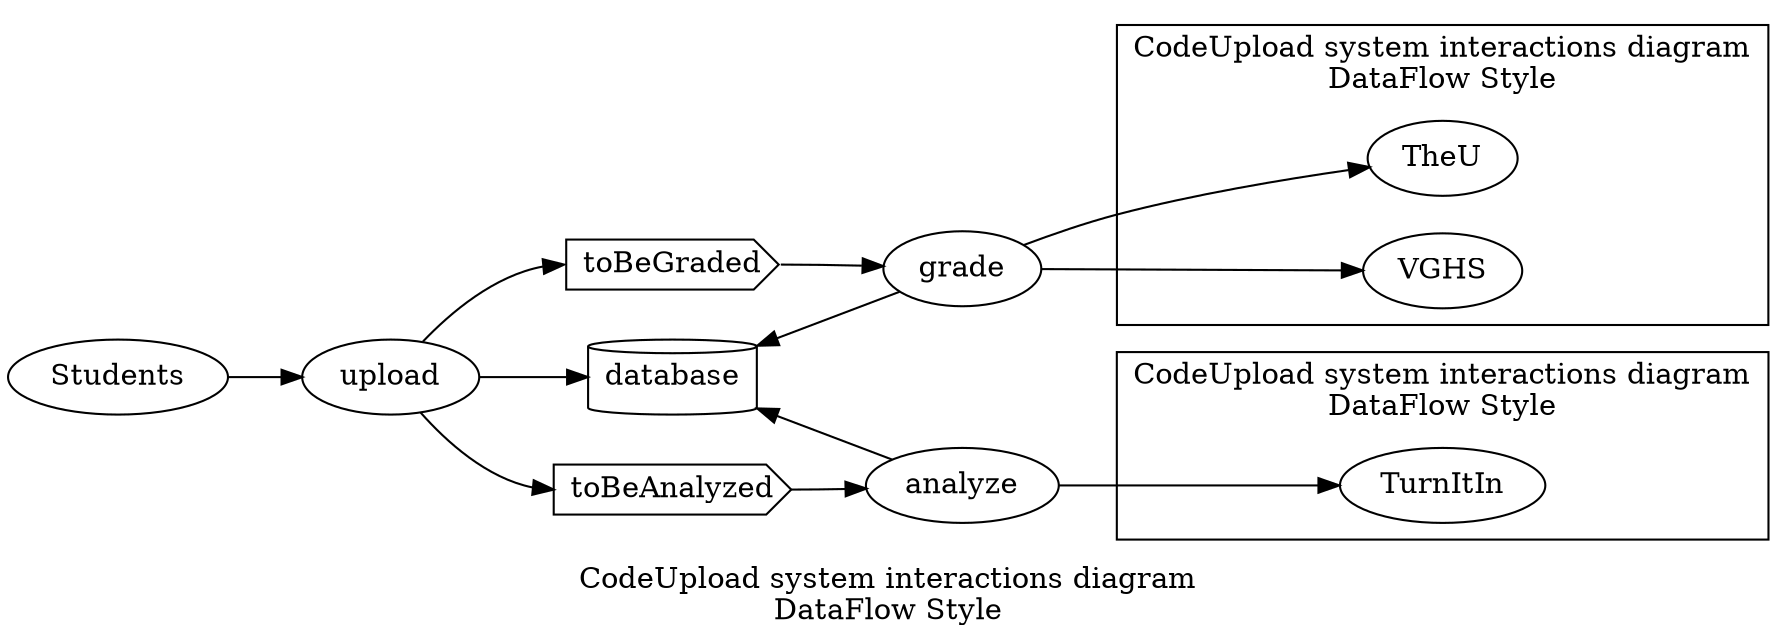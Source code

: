 digraph dataflow {
    label="CodeUpload system interactions diagram\nDataFlow Style"
    rankdir=LR
    subgraph clusterGrading {
        TurnItIn
    }
    subgraph clusterLMS {
        TheU,
        VGHS
    }

    database [shape=cylinder]
    toBeGraded, toBeAnalyzed [shape=cds]
    Students -> upload -> database
    database -> grade, analyze [dir=back]
    upload -> toBeGraded:w, toBeAnalyzed:w
    toBeGraded:e -> grade -> VGHS, TheU
    toBeAnalyzed:e -> analyze -> TurnItIn
}